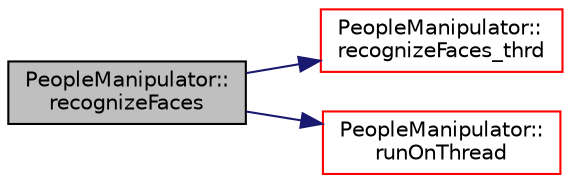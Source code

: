 digraph "PeopleManipulator::recognizeFaces"
{
 // LATEX_PDF_SIZE
  edge [fontname="Helvetica",fontsize="10",labelfontname="Helvetica",labelfontsize="10"];
  node [fontname="Helvetica",fontsize="10",shape=record];
  rankdir="LR";
  Node1 [label="PeopleManipulator::\lrecognizeFaces",height=0.2,width=0.4,color="black", fillcolor="grey75", style="filled", fontcolor="black",tooltip=" "];
  Node1 -> Node2 [color="midnightblue",fontsize="10",style="solid",fontname="Helvetica"];
  Node2 [label="PeopleManipulator::\lrecognizeFaces_thrd",height=0.2,width=0.4,color="red", fillcolor="white", style="filled",URL="$class_people_manipulator.html#af47d2d92d0cb2becfb199f67cd4cb48c",tooltip=" "];
  Node1 -> Node19 [color="midnightblue",fontsize="10",style="solid",fontname="Helvetica"];
  Node19 [label="PeopleManipulator::\lrunOnThread",height=0.2,width=0.4,color="red", fillcolor="white", style="filled",URL="$class_people_manipulator.html#aa07ba41060250e8cd2592eac946fcbe1",tooltip=" "];
}
